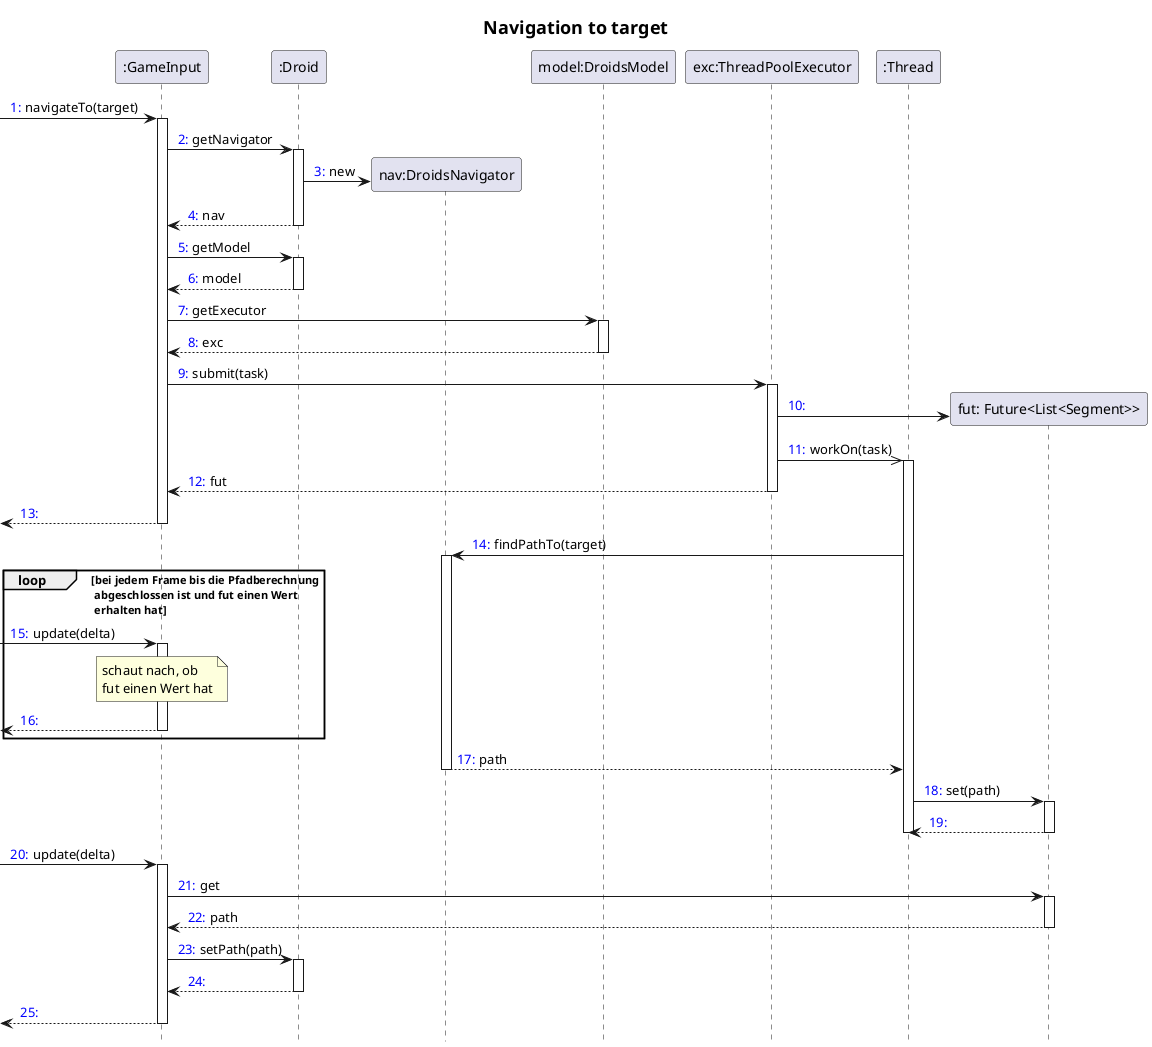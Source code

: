 @startuml
'https://plantuml.com/sequence-diagram

'skinparam Shadowing true
skinparam title {
   FontName Arial
}

title = Navigation to target
autonumber "<font color=blue> 0:"
hide footbox

[-> ":GameInput" ++: navigateTo(target)

":GameInput" -> ":Droid" ++: getNavigator
create "nav:DroidsNavigator"
":Droid" -> "nav:DroidsNavigator": new
return nav
":GameInput" -> ":Droid" ++: getModel
return model
":GameInput" -> "model:DroidsModel" ++: getExecutor
return exc
":GameInput" -> "exc:ThreadPoolExecutor" ++: submit(task)
participant ":Thread"
create "fut: Future<List<Segment>>"
"exc:ThreadPoolExecutor" -> "fut: Future<List<Segment>>"
"exc:ThreadPoolExecutor" ->> ":Thread" ++: workOn(task)
"exc:ThreadPoolExecutor" --> ":GameInput"--: fut
":GameInput" -->[ --
":Thread" -> "nav:DroidsNavigator" ++:findPathTo(target)
'note over "nav:DroidsNavigator": Längere dauernde\nPfadberechnung

loop bei jedem Frame bis die Pfadberechnung\n abgeschlossen ist und fut einen Wert \n erhalten hat
[-> ":GameInput" ++: update(delta)
note over ":GameInput": schaut nach, ob\nfut einen Wert hat
return
end

return path
":Thread" -> "fut: Future<List<Segment>>" ++: set(path)
return
deactivate ":Thread"
'note across: bis der nächste Frame gezeichnet wird
[-> ":GameInput" ++: update(delta)
'note right: fut muss von :Thread seinen Wert erhalten haben
":GameInput" -> "fut: Future<List<Segment>>" ++: get
return path
":GameInput" -> ":Droid" ++: setPath(path)
return
return
@enduml